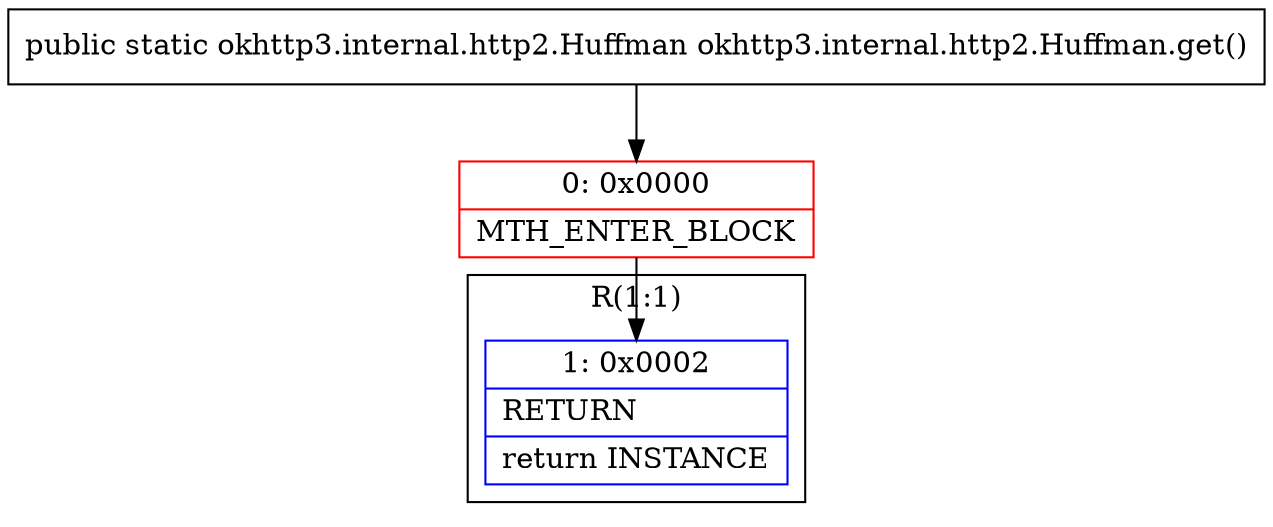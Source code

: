 digraph "CFG forokhttp3.internal.http2.Huffman.get()Lokhttp3\/internal\/http2\/Huffman;" {
subgraph cluster_Region_1342242854 {
label = "R(1:1)";
node [shape=record,color=blue];
Node_1 [shape=record,label="{1\:\ 0x0002|RETURN\l|return INSTANCE\l}"];
}
Node_0 [shape=record,color=red,label="{0\:\ 0x0000|MTH_ENTER_BLOCK\l}"];
MethodNode[shape=record,label="{public static okhttp3.internal.http2.Huffman okhttp3.internal.http2.Huffman.get() }"];
MethodNode -> Node_0;
Node_0 -> Node_1;
}


